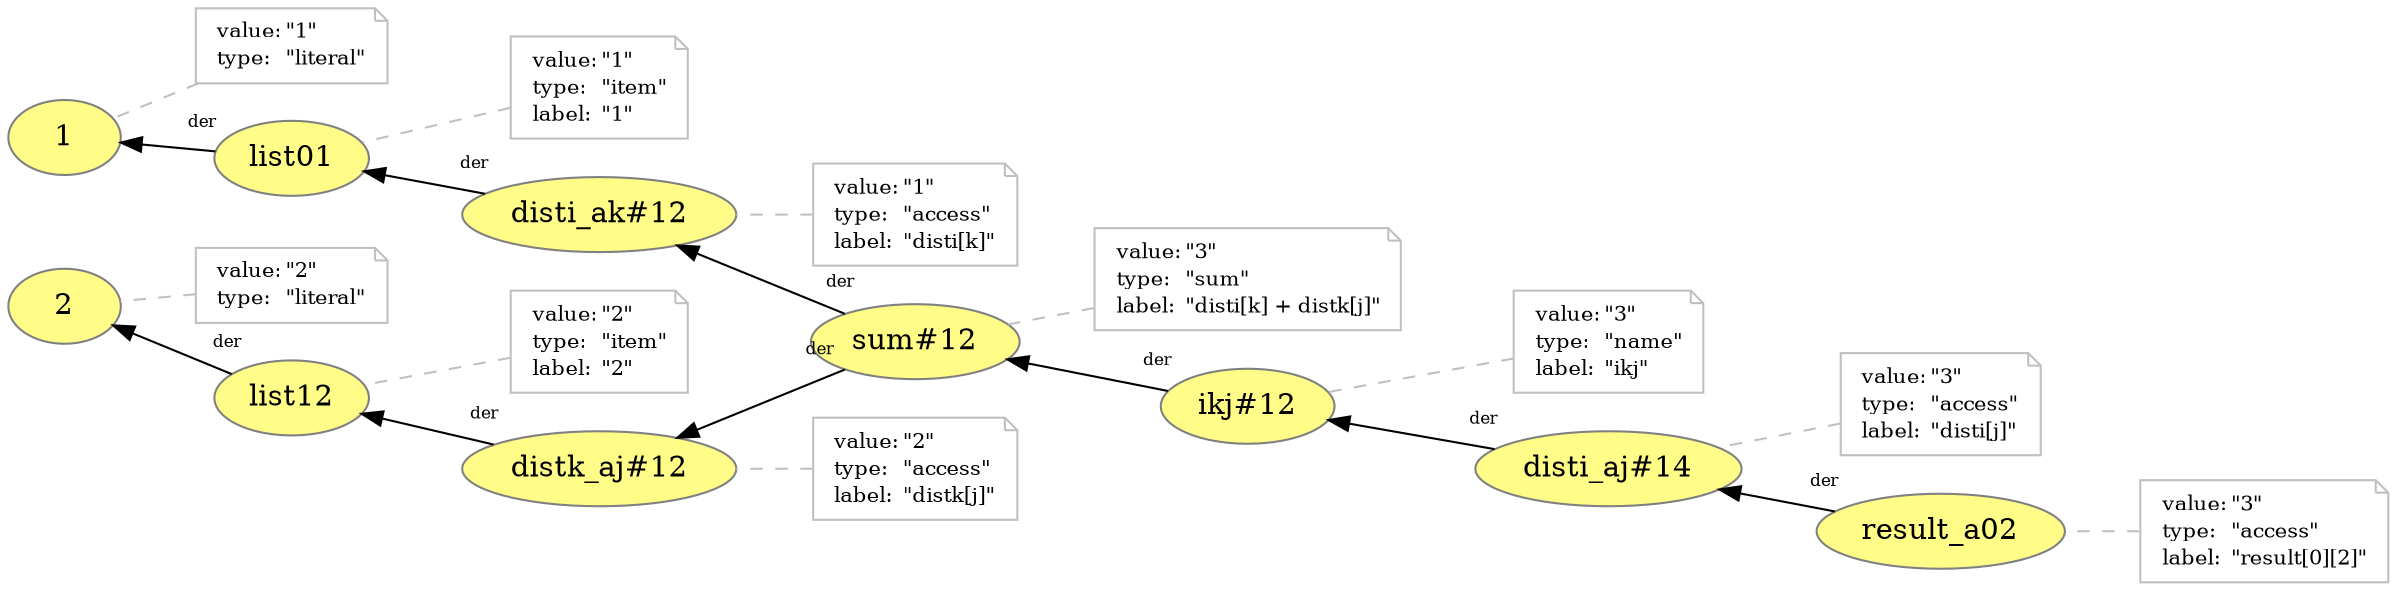 digraph "PROV" { size="16,12"; rankdir="RL";
"http://example.org/disti_aj#14" [fillcolor="#FFFC87",color="#808080",style="filled",label="disti_aj#14",URL="http://example.org/disti_aj#14"]
"-attrs0" [color="gray",shape="note",fontsize="10",fontcolor="black",label=<<TABLE cellpadding="0" border="0">
	<TR>
	    <TD align="left">value:</TD>
	    <TD align="left">&quot;3&quot;</TD>
	</TR>
	<TR>
	    <TD align="left">type:</TD>
	    <TD align="left">&quot;access&quot;</TD>
	</TR>
	<TR>
	    <TD align="left">label:</TD>
	    <TD align="left">&quot;disti[j]&quot;</TD>
	</TR>
</TABLE>>]
"-attrs0" -> "http://example.org/disti_aj#14" [color="gray",style="dashed",arrowhead="none"]
"http://example.org/sum#12" -> "http://example.org/disti_ak#12" [labelfontsize="8",labeldistance="1.5",labelangle="60.0",rotation="20",taillabel="der"]
"http://example.org/2" [fillcolor="#FFFC87",color="#808080",style="filled",label="2",URL="http://example.org/2"]
"-attrs1" [color="gray",shape="note",fontsize="10",fontcolor="black",label=<<TABLE cellpadding="0" border="0">
	<TR>
	    <TD align="left">value:</TD>
	    <TD align="left">&quot;2&quot;</TD>
	</TR>
	<TR>
	    <TD align="left">type:</TD>
	    <TD align="left">&quot;literal&quot;</TD>
	</TR>
</TABLE>>]
"-attrs1" -> "http://example.org/2" [color="gray",style="dashed",arrowhead="none"]
"http://example.org/distk_aj#12" -> "http://example.org/list12" [labelfontsize="8",labeldistance="1.5",labelangle="60.0",rotation="20",taillabel="der"]
"http://example.org/result_a02" [fillcolor="#FFFC87",color="#808080",style="filled",label="result_a02",URL="http://example.org/result_a02"]
"-attrs2" [color="gray",shape="note",fontsize="10",fontcolor="black",label=<<TABLE cellpadding="0" border="0">
	<TR>
	    <TD align="left">value:</TD>
	    <TD align="left">&quot;3&quot;</TD>
	</TR>
	<TR>
	    <TD align="left">type:</TD>
	    <TD align="left">&quot;access&quot;</TD>
	</TR>
	<TR>
	    <TD align="left">label:</TD>
	    <TD align="left">&quot;result[0][2]&quot;</TD>
	</TR>
</TABLE>>]
"-attrs2" -> "http://example.org/result_a02" [color="gray",style="dashed",arrowhead="none"]
"http://example.org/sum#12" -> "http://example.org/distk_aj#12" [labelfontsize="8",labeldistance="1.5",labelangle="60.0",rotation="20",taillabel="der"]
"http://example.org/list12" -> "http://example.org/2" [labelfontsize="8",labeldistance="1.5",labelangle="60.0",rotation="20",taillabel="der"]
"http://example.org/disti_ak#12" -> "http://example.org/list01" [labelfontsize="8",labeldistance="1.5",labelangle="60.0",rotation="20",taillabel="der"]
"http://example.org/1" [fillcolor="#FFFC87",color="#808080",style="filled",label="1",URL="http://example.org/1"]
"-attrs3" [color="gray",shape="note",fontsize="10",fontcolor="black",label=<<TABLE cellpadding="0" border="0">
	<TR>
	    <TD align="left">value:</TD>
	    <TD align="left">&quot;1&quot;</TD>
	</TR>
	<TR>
	    <TD align="left">type:</TD>
	    <TD align="left">&quot;literal&quot;</TD>
	</TR>
</TABLE>>]
"-attrs3" -> "http://example.org/1" [color="gray",style="dashed",arrowhead="none"]
"http://example.org/list12" [fillcolor="#FFFC87",color="#808080",style="filled",label="list12",URL="http://example.org/list12"]
"-attrs4" [color="gray",shape="note",fontsize="10",fontcolor="black",label=<<TABLE cellpadding="0" border="0">
	<TR>
	    <TD align="left">value:</TD>
	    <TD align="left">&quot;2&quot;</TD>
	</TR>
	<TR>
	    <TD align="left">type:</TD>
	    <TD align="left">&quot;item&quot;</TD>
	</TR>
	<TR>
	    <TD align="left">label:</TD>
	    <TD align="left">&quot;2&quot;</TD>
	</TR>
</TABLE>>]
"-attrs4" -> "http://example.org/list12" [color="gray",style="dashed",arrowhead="none"]
"http://example.org/ikj#12" [fillcolor="#FFFC87",color="#808080",style="filled",label="ikj#12",URL="http://example.org/ikj#12"]
"-attrs5" [color="gray",shape="note",fontsize="10",fontcolor="black",label=<<TABLE cellpadding="0" border="0">
	<TR>
	    <TD align="left">value:</TD>
	    <TD align="left">&quot;3&quot;</TD>
	</TR>
	<TR>
	    <TD align="left">type:</TD>
	    <TD align="left">&quot;name&quot;</TD>
	</TR>
	<TR>
	    <TD align="left">label:</TD>
	    <TD align="left">&quot;ikj&quot;</TD>
	</TR>
</TABLE>>]
"-attrs5" -> "http://example.org/ikj#12" [color="gray",style="dashed",arrowhead="none"]
"http://example.org/disti_ak#12" [fillcolor="#FFFC87",color="#808080",style="filled",label="disti_ak#12",URL="http://example.org/disti_ak#12"]
"-attrs6" [color="gray",shape="note",fontsize="10",fontcolor="black",label=<<TABLE cellpadding="0" border="0">
	<TR>
	    <TD align="left">value:</TD>
	    <TD align="left">&quot;1&quot;</TD>
	</TR>
	<TR>
	    <TD align="left">type:</TD>
	    <TD align="left">&quot;access&quot;</TD>
	</TR>
	<TR>
	    <TD align="left">label:</TD>
	    <TD align="left">&quot;disti[k]&quot;</TD>
	</TR>
</TABLE>>]
"-attrs6" -> "http://example.org/disti_ak#12" [color="gray",style="dashed",arrowhead="none"]
"http://example.org/list01" -> "http://example.org/1" [labelfontsize="8",labeldistance="1.5",labelangle="60.0",rotation="20",taillabel="der"]
"http://example.org/result_a02" -> "http://example.org/disti_aj#14" [labelfontsize="8",labeldistance="1.5",labelangle="60.0",rotation="20",taillabel="der"]
"http://example.org/distk_aj#12" [fillcolor="#FFFC87",color="#808080",style="filled",label="distk_aj#12",URL="http://example.org/distk_aj#12"]
"-attrs7" [color="gray",shape="note",fontsize="10",fontcolor="black",label=<<TABLE cellpadding="0" border="0">
	<TR>
	    <TD align="left">value:</TD>
	    <TD align="left">&quot;2&quot;</TD>
	</TR>
	<TR>
	    <TD align="left">type:</TD>
	    <TD align="left">&quot;access&quot;</TD>
	</TR>
	<TR>
	    <TD align="left">label:</TD>
	    <TD align="left">&quot;distk[j]&quot;</TD>
	</TR>
</TABLE>>]
"-attrs7" -> "http://example.org/distk_aj#12" [color="gray",style="dashed",arrowhead="none"]
"http://example.org/ikj#12" -> "http://example.org/sum#12" [labelfontsize="8",labeldistance="1.5",labelangle="60.0",rotation="20",taillabel="der"]
"http://example.org/list01" [fillcolor="#FFFC87",color="#808080",style="filled",label="list01",URL="http://example.org/list01"]
"-attrs8" [color="gray",shape="note",fontsize="10",fontcolor="black",label=<<TABLE cellpadding="0" border="0">
	<TR>
	    <TD align="left">value:</TD>
	    <TD align="left">&quot;1&quot;</TD>
	</TR>
	<TR>
	    <TD align="left">type:</TD>
	    <TD align="left">&quot;item&quot;</TD>
	</TR>
	<TR>
	    <TD align="left">label:</TD>
	    <TD align="left">&quot;1&quot;</TD>
	</TR>
</TABLE>>]
"-attrs8" -> "http://example.org/list01" [color="gray",style="dashed",arrowhead="none"]
"http://example.org/disti_aj#14" -> "http://example.org/ikj#12" [labelfontsize="8",labeldistance="1.5",labelangle="60.0",rotation="20",taillabel="der"]
"http://example.org/sum#12" [fillcolor="#FFFC87",color="#808080",style="filled",label="sum#12",URL="http://example.org/sum#12"]
"-attrs9" [color="gray",shape="note",fontsize="10",fontcolor="black",label=<<TABLE cellpadding="0" border="0">
	<TR>
	    <TD align="left">value:</TD>
	    <TD align="left">&quot;3&quot;</TD>
	</TR>
	<TR>
	    <TD align="left">type:</TD>
	    <TD align="left">&quot;sum&quot;</TD>
	</TR>
	<TR>
	    <TD align="left">label:</TD>
	    <TD align="left">&quot;disti[k] + distk[j]&quot;</TD>
	</TR>
</TABLE>>]
"-attrs9" -> "http://example.org/sum#12" [color="gray",style="dashed",arrowhead="none"]
}
